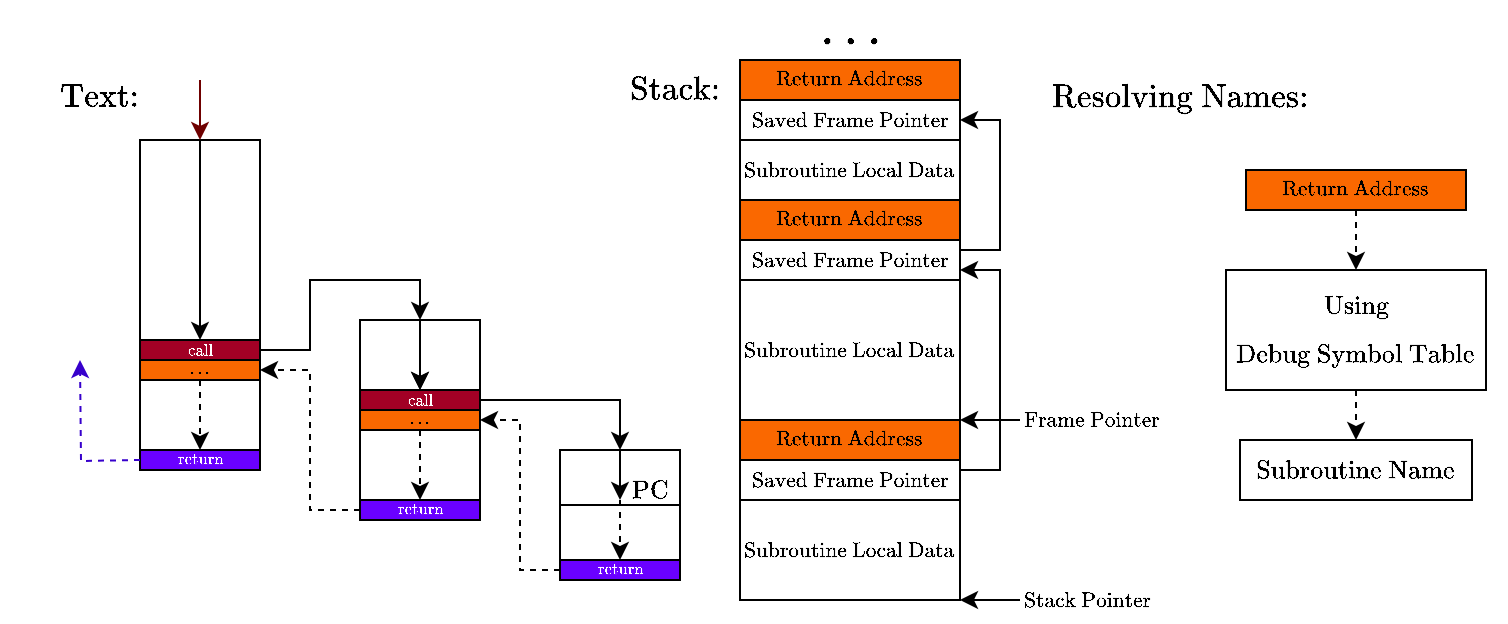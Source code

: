 <mxfile version="20.3.0" type="device"><diagram id="-C4e8X0czs-J3dch6Gzi" name="Page-1"><mxGraphModel dx="1938" dy="2099" grid="1" gridSize="10" guides="1" tooltips="1" connect="1" arrows="1" fold="1" page="1" pageScale="1" pageWidth="827" pageHeight="1169" math="1" shadow="0"><root><mxCell id="0"/><mxCell id="1" parent="0"/><mxCell id="QVY8pJaMFSuDS3Lw4Dwg-20" value="" style="rounded=0;whiteSpace=wrap;html=1;strokeColor=#000000;" parent="1" vertex="1"><mxGeometry x="-150" y="130" width="60" height="90" as="geometry"/></mxCell><mxCell id="QVY8pJaMFSuDS3Lw4Dwg-2" value="" style="rounded=0;whiteSpace=wrap;html=1;strokeColor=#000000;fontSize=9;" parent="1" vertex="1"><mxGeometry x="40" y="70" width="110" height="110" as="geometry"/></mxCell><mxCell id="QVY8pJaMFSuDS3Lw4Dwg-3" value="" style="rounded=0;whiteSpace=wrap;html=1;strokeColor=#000000;fontSize=9;" parent="1" vertex="1"><mxGeometry x="40" y="180" width="110" height="90" as="geometry"/></mxCell><mxCell id="QVY8pJaMFSuDS3Lw4Dwg-10" value="$$\text{Return Address}$$" style="rounded=0;whiteSpace=wrap;html=1;fillColor=#fa6800;fontColor=#000000;strokeColor=#000000;fontSize=9;" parent="1" vertex="1"><mxGeometry x="40" y="70" width="110" height="20" as="geometry"/></mxCell><mxCell id="QVY8pJaMFSuDS3Lw4Dwg-17" style="edgeStyle=orthogonalEdgeStyle;rounded=0;orthogonalLoop=1;jettySize=auto;html=1;exitX=1;exitY=0.25;exitDx=0;exitDy=0;entryX=1;entryY=0.5;entryDx=0;entryDy=0;fontSize=9;" parent="1" source="QVY8pJaMFSuDS3Lw4Dwg-11" target="QVY8pJaMFSuDS3Lw4Dwg-16" edge="1"><mxGeometry relative="1" as="geometry"/></mxCell><mxCell id="QVY8pJaMFSuDS3Lw4Dwg-11" value="$$\text{Saved Frame Pointer}$$" style="rounded=0;whiteSpace=wrap;html=1;fontSize=9;strokeColor=#000000;" parent="1" vertex="1"><mxGeometry x="40" y="90" width="110" height="20" as="geometry"/></mxCell><mxCell id="QVY8pJaMFSuDS3Lw4Dwg-18" style="edgeStyle=orthogonalEdgeStyle;rounded=0;orthogonalLoop=1;jettySize=auto;html=1;exitX=1;exitY=0.25;exitDx=0;exitDy=0;entryX=1;entryY=0.75;entryDx=0;entryDy=0;fontSize=9;" parent="1" source="QVY8pJaMFSuDS3Lw4Dwg-12" target="QVY8pJaMFSuDS3Lw4Dwg-11" edge="1"><mxGeometry relative="1" as="geometry"/></mxCell><mxCell id="QVY8pJaMFSuDS3Lw4Dwg-12" value="$$\text{Saved Frame Pointer}$$" style="rounded=0;whiteSpace=wrap;html=1;fontSize=9;strokeColor=#000000;" parent="1" vertex="1"><mxGeometry x="40" y="200" width="110" height="20" as="geometry"/></mxCell><mxCell id="QVY8pJaMFSuDS3Lw4Dwg-13" value="$$\text{Return Address}$$" style="rounded=0;whiteSpace=wrap;html=1;fillColor=#fa6800;fontColor=#000000;strokeColor=#000000;fontSize=9;" parent="1" vertex="1"><mxGeometry x="40" y="180" width="110" height="20" as="geometry"/></mxCell><mxCell id="QVY8pJaMFSuDS3Lw4Dwg-14" value="" style="rounded=0;whiteSpace=wrap;html=1;strokeColor=#000000;fontSize=9;" parent="1" vertex="1"><mxGeometry x="40" width="110" height="70" as="geometry"/></mxCell><mxCell id="QVY8pJaMFSuDS3Lw4Dwg-15" value="$$\text{Return Address}$$" style="rounded=0;whiteSpace=wrap;html=1;fillColor=#fa6800;fontColor=#000000;strokeColor=#000000;fontSize=9;" parent="1" vertex="1"><mxGeometry x="40" width="110" height="20" as="geometry"/></mxCell><mxCell id="QVY8pJaMFSuDS3Lw4Dwg-16" value="$$\text{Saved Frame Pointer}$$" style="rounded=0;whiteSpace=wrap;html=1;fontSize=9;strokeColor=#000000;" parent="1" vertex="1"><mxGeometry x="40" y="20" width="110" height="20" as="geometry"/></mxCell><mxCell id="QVY8pJaMFSuDS3Lw4Dwg-24" style="edgeStyle=orthogonalEdgeStyle;rounded=0;orthogonalLoop=1;jettySize=auto;html=1;exitX=1;exitY=0.5;exitDx=0;exitDy=0;entryX=0.5;entryY=0;entryDx=0;entryDy=0;fillColor=#a20025;strokeColor=#000000;" parent="1" source="QVY8pJaMFSuDS3Lw4Dwg-28" target="QVY8pJaMFSuDS3Lw4Dwg-20" edge="1"><mxGeometry relative="1" as="geometry"/></mxCell><mxCell id="QVY8pJaMFSuDS3Lw4Dwg-19" value="" style="rounded=0;whiteSpace=wrap;html=1;strokeColor=#000000;" parent="1" vertex="1"><mxGeometry x="-260" y="40" width="60" height="155" as="geometry"/></mxCell><mxCell id="QVY8pJaMFSuDS3Lw4Dwg-27" style="edgeStyle=orthogonalEdgeStyle;rounded=0;orthogonalLoop=1;jettySize=auto;html=1;exitX=0;exitY=0.5;exitDx=0;exitDy=0;entryX=1;entryY=0.5;entryDx=0;entryDy=0;fillColor=#6a00ff;strokeColor=#000000;dashed=1;" parent="1" source="QVY8pJaMFSuDS3Lw4Dwg-32" target="QVY8pJaMFSuDS3Lw4Dwg-29" edge="1"><mxGeometry relative="1" as="geometry"/></mxCell><mxCell id="QVY8pJaMFSuDS3Lw4Dwg-37" style="edgeStyle=orthogonalEdgeStyle;rounded=0;orthogonalLoop=1;jettySize=auto;html=1;exitX=0.5;exitY=0;exitDx=0;exitDy=0;entryX=0.5;entryY=0;entryDx=0;entryDy=0;fontSize=7;strokeColor=#000000;" parent="1" source="QVY8pJaMFSuDS3Lw4Dwg-20" target="QVY8pJaMFSuDS3Lw4Dwg-30" edge="1"><mxGeometry relative="1" as="geometry"/></mxCell><mxCell id="QVY8pJaMFSuDS3Lw4Dwg-42" style="edgeStyle=orthogonalEdgeStyle;rounded=0;orthogonalLoop=1;jettySize=auto;html=1;exitX=0.5;exitY=0;exitDx=0;exitDy=0;entryX=0.5;entryY=0;entryDx=0;entryDy=0;fontSize=7;strokeColor=#000000;" parent="1" source="QVY8pJaMFSuDS3Lw4Dwg-20" target="QVY8pJaMFSuDS3Lw4Dwg-30" edge="1"><mxGeometry relative="1" as="geometry"/></mxCell><mxCell id="QVY8pJaMFSuDS3Lw4Dwg-21" value="" style="rounded=0;whiteSpace=wrap;html=1;strokeColor=#000000;" parent="1" vertex="1"><mxGeometry x="-50" y="195" width="60" height="55" as="geometry"/></mxCell><mxCell id="QVY8pJaMFSuDS3Lw4Dwg-28" value="$$\text{call}$$" style="rounded=0;whiteSpace=wrap;html=1;fontSize=7;fillColor=#a20025;fontColor=#ffffff;strokeColor=#000000;" parent="1" vertex="1"><mxGeometry x="-260" y="140" width="60" height="10" as="geometry"/></mxCell><mxCell id="QVY8pJaMFSuDS3Lw4Dwg-40" style="edgeStyle=orthogonalEdgeStyle;rounded=0;orthogonalLoop=1;jettySize=auto;html=1;exitX=0.5;exitY=1;exitDx=0;exitDy=0;entryX=0.5;entryY=0;entryDx=0;entryDy=0;fontSize=7;strokeColor=#000000;dashed=1;" parent="1" source="QVY8pJaMFSuDS3Lw4Dwg-29" target="QVY8pJaMFSuDS3Lw4Dwg-36" edge="1"><mxGeometry relative="1" as="geometry"/></mxCell><mxCell id="QVY8pJaMFSuDS3Lw4Dwg-29" value="$$\dots$$" style="rounded=0;whiteSpace=wrap;html=1;fontStyle=1;fontSize=7;fillColor=#fa6800;fontColor=#000000;strokeColor=#000000;" parent="1" vertex="1"><mxGeometry x="-260" y="150" width="60" height="10" as="geometry"/></mxCell><mxCell id="QVY8pJaMFSuDS3Lw4Dwg-34" style="edgeStyle=orthogonalEdgeStyle;rounded=0;orthogonalLoop=1;jettySize=auto;html=1;exitX=1;exitY=0.5;exitDx=0;exitDy=0;entryX=0.5;entryY=0;entryDx=0;entryDy=0;fillColor=#a20025;strokeColor=#000000;" parent="1" source="QVY8pJaMFSuDS3Lw4Dwg-30" target="QVY8pJaMFSuDS3Lw4Dwg-21" edge="1"><mxGeometry relative="1" as="geometry"/></mxCell><mxCell id="QVY8pJaMFSuDS3Lw4Dwg-30" value="&lt;span style=&quot;font-size: 7px;&quot;&gt;$$\text{call}$$&lt;/span&gt;" style="rounded=0;whiteSpace=wrap;html=1;fillColor=#a20025;fontColor=#ffffff;strokeColor=#000000;" parent="1" vertex="1"><mxGeometry x="-150" y="165" width="60" height="10" as="geometry"/></mxCell><mxCell id="QVY8pJaMFSuDS3Lw4Dwg-41" style="edgeStyle=orthogonalEdgeStyle;rounded=0;orthogonalLoop=1;jettySize=auto;html=1;exitX=0.5;exitY=1;exitDx=0;exitDy=0;entryX=0.5;entryY=0;entryDx=0;entryDy=0;fontSize=7;strokeColor=#000000;dashed=1;" parent="1" source="QVY8pJaMFSuDS3Lw4Dwg-31" target="QVY8pJaMFSuDS3Lw4Dwg-32" edge="1"><mxGeometry relative="1" as="geometry"/></mxCell><mxCell id="QVY8pJaMFSuDS3Lw4Dwg-31" value="&lt;span style=&quot;font-size: 7px; font-weight: 700;&quot;&gt;$$\dots$$&lt;/span&gt;" style="rounded=0;whiteSpace=wrap;html=1;fillColor=#fa6800;fontColor=#000000;strokeColor=#000000;" parent="1" vertex="1"><mxGeometry x="-150" y="175" width="60" height="10" as="geometry"/></mxCell><mxCell id="QVY8pJaMFSuDS3Lw4Dwg-32" value="&lt;span style=&quot;font-size: 7px;&quot;&gt;$$\text{return}$$&lt;/span&gt;" style="rounded=0;whiteSpace=wrap;html=1;fillColor=#6a00ff;fontColor=#ffffff;strokeColor=#000000;" parent="1" vertex="1"><mxGeometry x="-150" y="220" width="60" height="10" as="geometry"/></mxCell><mxCell id="QVY8pJaMFSuDS3Lw4Dwg-35" style="edgeStyle=orthogonalEdgeStyle;rounded=0;orthogonalLoop=1;jettySize=auto;html=1;exitX=0;exitY=0.5;exitDx=0;exitDy=0;entryX=1;entryY=0.5;entryDx=0;entryDy=0;fillColor=#6a00ff;strokeColor=#000000;dashed=1;" parent="1" source="QVY8pJaMFSuDS3Lw4Dwg-33" target="QVY8pJaMFSuDS3Lw4Dwg-31" edge="1"><mxGeometry relative="1" as="geometry"/></mxCell><mxCell id="QVY8pJaMFSuDS3Lw4Dwg-33" value="$$\text{return}$$" style="rounded=0;whiteSpace=wrap;html=1;fontSize=7;fillColor=#6a00ff;fontColor=#ffffff;strokeColor=#000000;" parent="1" vertex="1"><mxGeometry x="-50" y="250" width="60" height="10" as="geometry"/></mxCell><mxCell id="QVY8pJaMFSuDS3Lw4Dwg-36" value="&lt;span style=&quot;font-size: 7px;&quot;&gt;$$\text{return}$$&lt;/span&gt;" style="rounded=0;whiteSpace=wrap;html=1;fillColor=#6a00ff;fontColor=#ffffff;strokeColor=#000000;" parent="1" vertex="1"><mxGeometry x="-260" y="195" width="60" height="10" as="geometry"/></mxCell><mxCell id="QVY8pJaMFSuDS3Lw4Dwg-39" style="edgeStyle=orthogonalEdgeStyle;rounded=0;orthogonalLoop=1;jettySize=auto;html=1;exitX=0.5;exitY=0;exitDx=0;exitDy=0;entryX=0.5;entryY=0;entryDx=0;entryDy=0;fontSize=7;strokeColor=#000000;" parent="1" source="QVY8pJaMFSuDS3Lw4Dwg-19" target="QVY8pJaMFSuDS3Lw4Dwg-28" edge="1"><mxGeometry relative="1" as="geometry"><Array as="points"><mxPoint x="-230" y="40"/><mxPoint x="-230" y="40"/></Array></mxGeometry></mxCell><mxCell id="QVY8pJaMFSuDS3Lw4Dwg-43" style="edgeStyle=orthogonalEdgeStyle;rounded=0;orthogonalLoop=1;jettySize=auto;html=1;exitX=0.5;exitY=0;exitDx=0;exitDy=0;fontSize=7;strokeColor=#000000;" parent="1" source="QVY8pJaMFSuDS3Lw4Dwg-21" edge="1"><mxGeometry relative="1" as="geometry"><mxPoint x="-20" y="220" as="targetPoint"/><Array as="points"><mxPoint x="-20" y="200"/><mxPoint x="-20" y="200"/></Array></mxGeometry></mxCell><mxCell id="QVY8pJaMFSuDS3Lw4Dwg-44" style="edgeStyle=orthogonalEdgeStyle;rounded=0;orthogonalLoop=1;jettySize=auto;html=1;exitX=0;exitY=0.5;exitDx=0;exitDy=0;fillColor=#6a00ff;strokeColor=#3700CC;dashed=1;" parent="1" edge="1"><mxGeometry relative="1" as="geometry"><mxPoint x="-260" y="200" as="sourcePoint"/><mxPoint x="-290" y="150" as="targetPoint"/></mxGeometry></mxCell><mxCell id="QVY8pJaMFSuDS3Lw4Dwg-45" style="edgeStyle=orthogonalEdgeStyle;rounded=0;orthogonalLoop=1;jettySize=auto;html=1;entryX=0.5;entryY=0;entryDx=0;entryDy=0;fillColor=#a20025;strokeColor=#6F0000;" parent="1" target="QVY8pJaMFSuDS3Lw4Dwg-19" edge="1"><mxGeometry relative="1" as="geometry"><mxPoint x="-230" y="10" as="sourcePoint"/><mxPoint x="-240" as="targetPoint"/></mxGeometry></mxCell><mxCell id="QVY8pJaMFSuDS3Lw4Dwg-46" value="$$\text{Subroutine Local Data}$$" style="text;html=1;strokeColor=none;fillColor=none;align=center;verticalAlign=middle;whiteSpace=wrap;rounded=0;dashed=1;fontSize=9;" parent="1" vertex="1"><mxGeometry x="65" y="130" width="60" height="30" as="geometry"/></mxCell><mxCell id="QVY8pJaMFSuDS3Lw4Dwg-47" value="$$\text{Subroutine Local Data}$$" style="text;html=1;strokeColor=none;fillColor=none;align=center;verticalAlign=middle;whiteSpace=wrap;rounded=0;dashed=1;fontSize=9;" parent="1" vertex="1"><mxGeometry x="65" y="40" width="60" height="30" as="geometry"/></mxCell><mxCell id="QVY8pJaMFSuDS3Lw4Dwg-48" value="$$\text{Subroutine Local Data}$$" style="text;html=1;strokeColor=none;fillColor=none;align=center;verticalAlign=middle;whiteSpace=wrap;rounded=0;dashed=1;fontSize=9;" parent="1" vertex="1"><mxGeometry x="65" y="230" width="60" height="30" as="geometry"/></mxCell><mxCell id="QVY8pJaMFSuDS3Lw4Dwg-49" value="" style="endArrow=classic;html=1;rounded=0;fontSize=9;entryX=1;entryY=1;entryDx=0;entryDy=0;exitX=0;exitY=0.5;exitDx=0;exitDy=0;" parent="1" source="QVY8pJaMFSuDS3Lw4Dwg-50" target="QVY8pJaMFSuDS3Lw4Dwg-3" edge="1"><mxGeometry width="50" height="50" relative="1" as="geometry"><mxPoint x="250" y="270" as="sourcePoint"/><mxPoint x="340" y="260" as="targetPoint"/></mxGeometry></mxCell><mxCell id="QVY8pJaMFSuDS3Lw4Dwg-50" value="$$\text{Stack Pointer}$$" style="text;html=1;strokeColor=none;fillColor=none;align=left;verticalAlign=middle;whiteSpace=wrap;rounded=0;dashed=1;fontSize=9;" parent="1" vertex="1"><mxGeometry x="180" y="260" width="71" height="20" as="geometry"/></mxCell><mxCell id="QVY8pJaMFSuDS3Lw4Dwg-51" value="$$\text{Frame Pointer}$$" style="text;html=1;strokeColor=none;fillColor=none;align=left;verticalAlign=middle;whiteSpace=wrap;rounded=0;dashed=1;fontSize=9;" parent="1" vertex="1"><mxGeometry x="180" y="165" width="89" height="30" as="geometry"/></mxCell><mxCell id="QVY8pJaMFSuDS3Lw4Dwg-52" value="" style="endArrow=classic;html=1;rounded=0;fontSize=9;entryX=1;entryY=0;entryDx=0;entryDy=0;exitX=0;exitY=0.5;exitDx=0;exitDy=0;" parent="1" source="QVY8pJaMFSuDS3Lw4Dwg-51" target="QVY8pJaMFSuDS3Lw4Dwg-13" edge="1"><mxGeometry width="50" height="50" relative="1" as="geometry"><mxPoint x="260" y="280" as="sourcePoint"/><mxPoint x="220" y="280" as="targetPoint"/></mxGeometry></mxCell><mxCell id="QVY8pJaMFSuDS3Lw4Dwg-53" value="$$\dots$$" style="text;html=1;strokeColor=none;fillColor=none;align=center;verticalAlign=middle;whiteSpace=wrap;rounded=0;dashed=1;fontSize=22;fontStyle=1" parent="1" vertex="1"><mxGeometry x="65" y="-30" width="60" height="30" as="geometry"/></mxCell><mxCell id="QVY8pJaMFSuDS3Lw4Dwg-54" style="edgeStyle=orthogonalEdgeStyle;rounded=0;orthogonalLoop=1;jettySize=auto;html=1;fontSize=7;strokeColor=#000000;entryX=0.5;entryY=0;entryDx=0;entryDy=0;dashed=1;" parent="1" target="QVY8pJaMFSuDS3Lw4Dwg-33" edge="1"><mxGeometry relative="1" as="geometry"><mxPoint x="-20" y="220" as="sourcePoint"/><mxPoint x="-20" y="250" as="targetPoint"/><Array as="points"/></mxGeometry></mxCell><mxCell id="QVY8pJaMFSuDS3Lw4Dwg-56" value="$$\text{PC}$$" style="text;html=1;strokeColor=none;fillColor=none;align=center;verticalAlign=middle;whiteSpace=wrap;rounded=0;fontSize=11;" parent="1" vertex="1"><mxGeometry x="-20" y="210" width="30" height="10" as="geometry"/></mxCell><mxCell id="QVY8pJaMFSuDS3Lw4Dwg-59" value="$$\text{Stack:}$$" style="text;html=1;strokeColor=none;fillColor=none;align=center;verticalAlign=middle;whiteSpace=wrap;rounded=0;fontSize=14;" parent="1" vertex="1"><mxGeometry x="-20" width="55" height="30" as="geometry"/></mxCell><mxCell id="QVY8pJaMFSuDS3Lw4Dwg-63" style="edgeStyle=orthogonalEdgeStyle;rounded=0;orthogonalLoop=1;jettySize=auto;html=1;exitX=0.5;exitY=1;exitDx=0;exitDy=0;dashed=1;strokeColor=#000000;fontSize=11;entryX=0.5;entryY=0;entryDx=0;entryDy=0;" parent="1" source="QVY8pJaMFSuDS3Lw4Dwg-61" target="QVY8pJaMFSuDS3Lw4Dwg-64" edge="1"><mxGeometry relative="1" as="geometry"><mxPoint x="347.905" y="185" as="targetPoint"/></mxGeometry></mxCell><mxCell id="QVY8pJaMFSuDS3Lw4Dwg-61" value="$$\text{Using}$$$$\text{Debug Symbol Table}$$" style="rounded=0;whiteSpace=wrap;html=1;strokeColor=#000000;fontSize=11;" parent="1" vertex="1"><mxGeometry x="283" y="105" width="130" height="60" as="geometry"/></mxCell><mxCell id="QVY8pJaMFSuDS3Lw4Dwg-64" value="$$\text{Subroutine Name}$$" style="rounded=0;whiteSpace=wrap;html=1;strokeColor=#000000;fontSize=11;" parent="1" vertex="1"><mxGeometry x="290" y="190" width="116" height="30" as="geometry"/></mxCell><mxCell id="QVY8pJaMFSuDS3Lw4Dwg-67" style="edgeStyle=orthogonalEdgeStyle;rounded=0;orthogonalLoop=1;jettySize=auto;html=1;exitX=0.5;exitY=1;exitDx=0;exitDy=0;entryX=0.5;entryY=0;entryDx=0;entryDy=0;dashed=1;strokeColor=#000000;fontSize=11;" parent="1" source="QVY8pJaMFSuDS3Lw4Dwg-66" target="QVY8pJaMFSuDS3Lw4Dwg-61" edge="1"><mxGeometry relative="1" as="geometry"/></mxCell><mxCell id="QVY8pJaMFSuDS3Lw4Dwg-66" value="$$\text{Return Address}$$" style="rounded=0;whiteSpace=wrap;html=1;fillColor=#fa6800;fontColor=#000000;strokeColor=#000000;fontSize=9;" parent="1" vertex="1"><mxGeometry x="293" y="55" width="110" height="20" as="geometry"/></mxCell><mxCell id="QVY8pJaMFSuDS3Lw4Dwg-68" value="$$\text{Text:}$$" style="text;html=1;strokeColor=none;fillColor=none;align=center;verticalAlign=middle;whiteSpace=wrap;rounded=0;fontSize=14;" parent="1" vertex="1"><mxGeometry x="-330" width="100" height="35" as="geometry"/></mxCell><mxCell id="QVY8pJaMFSuDS3Lw4Dwg-69" value="" style="endArrow=none;html=1;rounded=0;strokeColor=#000000;fontSize=14;exitX=0;exitY=0.5;exitDx=0;exitDy=0;entryX=1;entryY=0.5;entryDx=0;entryDy=0;" parent="1" source="QVY8pJaMFSuDS3Lw4Dwg-21" target="QVY8pJaMFSuDS3Lw4Dwg-21" edge="1"><mxGeometry width="50" height="50" relative="1" as="geometry"><mxPoint x="-40" y="160" as="sourcePoint"/><mxPoint x="10" y="180" as="targetPoint"/></mxGeometry></mxCell><mxCell id="QVY8pJaMFSuDS3Lw4Dwg-72" value="$$\text{Resolving Names:}$$" style="text;html=1;strokeColor=none;fillColor=none;align=center;verticalAlign=middle;whiteSpace=wrap;rounded=0;fontSize=14;" parent="1" vertex="1"><mxGeometry x="210" width="100" height="35" as="geometry"/></mxCell></root></mxGraphModel></diagram></mxfile>